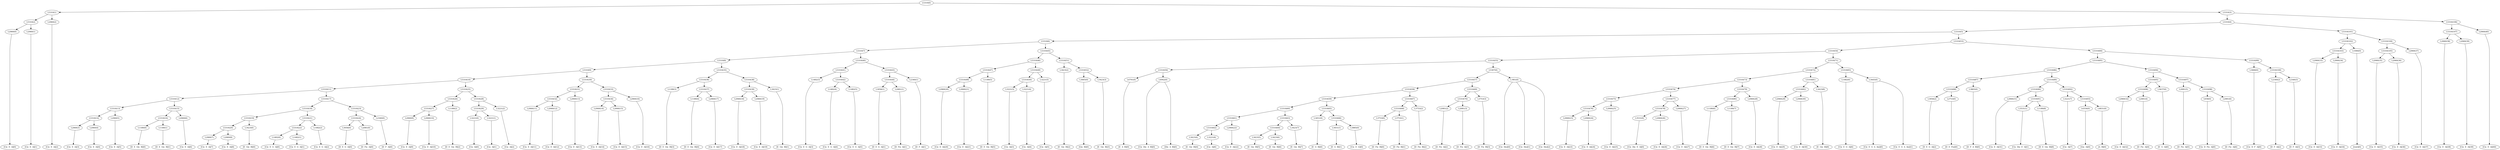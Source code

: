 digraph sample{
"L2060(0)"->"[Cis  E  A](0)"
"L2060(1)"->"[Cis  E  A](1)"
"L5310(2)"->"L2060(0)"
"L5310(2)"->"L2060(1)"
"L2060(2)"->"[Cis  E  A](2)"
"L5310(1)"->"L5310(2)"
"L5310(1)"->"L2060(2)"
"L2060(3)"->"[Cis  E  A](3)"
"L2060(4)"->"[Cis  E  A](4)"
"L5310(14)"->"L2060(3)"
"L5310(14)"->"L2060(4)"
"L2060(5)"->"[Cis  E  A](5)"
"L5310(13)"->"L5310(14)"
"L5310(13)"->"L2060(5)"
"L1180(0)"->"[D  E  Gis  B](0)"
"L1180(1)"->"[D  E  Gis  B](1)"
"L5310(16)"->"L1180(0)"
"L5310(16)"->"L1180(1)"
"L2060(6)"->"[Cis  E  A](6)"
"L5310(15)"->"L5310(16)"
"L5310(15)"->"L2060(6)"
"L5310(12)"->"L5310(13)"
"L5310(12)"->"L5310(15)"
"L2060(7)"->"[Cis  E  A](7)"
"L2060(8)"->"[Cis  E  A](8)"
"L5310(20)"->"L2060(7)"
"L5310(20)"->"L2060(8)"
"L3423(0)"->"[E  Gis  B](0)"
"L5310(19)"->"L5310(20)"
"L5310(19)"->"L3423(0)"
"L1482(0)"->"[Cis  E  G  A](0)"
"L1482(1)"->"[Cis  E  G  A](1)"
"L5310(22)"->"L1482(0)"
"L5310(22)"->"L1482(1)"
"L1482(2)"->"[Cis  E  G  A](2)"
"L5310(21)"->"L5310(22)"
"L5310(21)"->"L1482(2)"
"L5310(18)"->"L5310(19)"
"L5310(18)"->"L5310(21)"
"L3056(0)"->"[D  E  G  A](0)"
"L2081(0)"->"[D  Fis  A](0)"
"L5310(24)"->"L3056(0)"
"L5310(24)"->"L2081(0)"
"L2340(0)"->"[D  F  A](0)"
"L5310(23)"->"L5310(24)"
"L5310(23)"->"L2340(0)"
"L5310(17)"->"L5310(18)"
"L5310(17)"->"L5310(23)"
"L5310(11)"->"L5310(12)"
"L5310(11)"->"L5310(17)"
"L2060(9)"->"[Cis  E  A](9)"
"L2060(10)"->"[Cis  E  A](10)"
"L5310(27)"->"L2060(9)"
"L5310(27)"->"L2060(10)"
"L1180(2)"->"[D  E  Gis  B](2)"
"L5310(26)"->"L5310(27)"
"L5310(26)"->"L1180(2)"
"L3221(0)"->"[Cis  A](0)"
"L3221(1)"->"[Cis  A](1)"
"L5310(29)"->"L3221(0)"
"L5310(29)"->"L3221(1)"
"L3221(2)"->"[Cis  A](2)"
"L5310(28)"->"L5310(29)"
"L5310(28)"->"L3221(2)"
"L5310(25)"->"L5310(26)"
"L5310(25)"->"L5310(28)"
"L5310(10)"->"L5310(11)"
"L5310(10)"->"L5310(25)"
"L2060(11)"->"[Cis  E  A](11)"
"L2060(12)"->"[Cis  E  A](12)"
"L5310(32)"->"L2060(11)"
"L5310(32)"->"L2060(12)"
"L2060(13)"->"[Cis  E  A](13)"
"L5310(31)"->"L5310(32)"
"L5310(31)"->"L2060(13)"
"L2060(14)"->"[Cis  E  A](14)"
"L2060(15)"->"[Cis  E  A](15)"
"L5310(34)"->"L2060(14)"
"L5310(34)"->"L2060(15)"
"L2060(16)"->"[Cis  E  A](16)"
"L5310(33)"->"L5310(34)"
"L5310(33)"->"L2060(16)"
"L5310(30)"->"L5310(31)"
"L5310(30)"->"L5310(33)"
"L5310(9)"->"L5310(10)"
"L5310(9)"->"L5310(30)"
"L1180(3)"->"[D  E  Gis  B](3)"
"L1180(4)"->"[D  E  Gis  B](4)"
"L2060(17)"->"[Cis  E  A](17)"
"L5310(37)"->"L1180(4)"
"L5310(37)"->"L2060(17)"
"L5310(36)"->"L1180(3)"
"L5310(36)"->"L5310(37)"
"L2060(18)"->"[Cis  E  A](18)"
"L2060(19)"->"[Cis  E  A](19)"
"L5310(39)"->"L2060(18)"
"L5310(39)"->"L2060(19)"
"L3423(1)"->"[E  Gis  B](1)"
"L5310(38)"->"L5310(39)"
"L5310(38)"->"L3423(1)"
"L5310(35)"->"L5310(36)"
"L5310(35)"->"L5310(38)"
"L5310(8)"->"L5310(9)"
"L5310(8)"->"L5310(35)"
"L1482(3)"->"[Cis  E  G  A](3)"
"L1482(4)"->"[Cis  E  G  A](4)"
"L1482(5)"->"[Cis  E  G  A](5)"
"L5310(42)"->"L1482(4)"
"L5310(42)"->"L1482(5)"
"L5310(41)"->"L1482(3)"
"L5310(41)"->"L5310(42)"
"L3056(1)"->"[D  E  G  A](1)"
"L2081(1)"->"[D  Fis  A](1)"
"L5310(44)"->"L3056(1)"
"L5310(44)"->"L2081(1)"
"L2340(1)"->"[D  F  A](1)"
"L5310(43)"->"L5310(44)"
"L5310(43)"->"L2340(1)"
"L5310(40)"->"L5310(41)"
"L5310(40)"->"L5310(43)"
"L5310(7)"->"L5310(8)"
"L5310(7)"->"L5310(40)"
"L2060(20)"->"[Cis  E  A](20)"
"L2060(21)"->"[Cis  E  A](21)"
"L5310(48)"->"L2060(20)"
"L5310(48)"->"L2060(21)"
"L1180(5)"->"[D  E  Gis  B](5)"
"L5310(47)"->"L5310(48)"
"L5310(47)"->"L1180(5)"
"L3221(3)"->"[Cis  A](3)"
"L3221(4)"->"[Cis  A](4)"
"L5310(50)"->"L3221(3)"
"L5310(50)"->"L3221(4)"
"L3221(5)"->"[Cis  A](5)"
"L5310(49)"->"L5310(50)"
"L5310(49)"->"L3221(5)"
"L5310(46)"->"L5310(47)"
"L5310(46)"->"L5310(49)"
"L3423(2)"->"[E  Gis  B](2)"
"L3665(0)"->"[Gis  B](0)"
"L3423(3)"->"[E  Gis  B](3)"
"L5310(52)"->"L3665(0)"
"L5310(52)"->"L3423(3)"
"L5310(51)"->"L3423(2)"
"L5310(51)"->"L5310(52)"
"L5310(45)"->"L5310(46)"
"L5310(45)"->"L5310(51)"
"L5310(6)"->"L5310(7)"
"L5310(6)"->"L5310(45)"
"L4791(0)"->"[E  A  B](0)"
"L4942(0)"->"[Cis  Dis  A  B](0)"
"L4942(0)"->"[Dis  A  B](0)"
"L5310(56)"->"L4791(0)"
"L5310(56)"->"L4942(0)"
"L3423(4)"->"[E  Gis  B](4)"
"L3221(6)"->"[Cis  A](6)"
"L5310(62)"->"L3423(4)"
"L5310(62)"->"L3221(6)"
"L2060(22)"->"[Cis  E  A](22)"
"L5310(61)"->"L5310(62)"
"L5310(61)"->"L2060(22)"
"L3423(5)"->"[E  Gis  B](5)"
"L3423(6)"->"[E  Gis  B](6)"
"L5310(64)"->"L3423(5)"
"L5310(64)"->"L3423(6)"
"L3423(7)"->"[E  Gis  B](7)"
"L5310(63)"->"L5310(64)"
"L5310(63)"->"L3423(7)"
"L5310(60)"->"L5310(61)"
"L5310(60)"->"L5310(63)"
"L3451(0)"->"[E  G  B](0)"
"L3451(1)"->"[E  G  B](1)"
"L3885(0)"->"[Cis  E  G](0)"
"L5310(66)"->"L3451(1)"
"L5310(66)"->"L3885(0)"
"L5310(65)"->"L3451(0)"
"L5310(65)"->"L5310(66)"
"L5310(59)"->"L5310(60)"
"L5310(59)"->"L5310(65)"
"L3753(0)"->"[D  Fis  B](0)"
"L3753(1)"->"[D  Fis  B](1)"
"L5310(68)"->"L3753(0)"
"L5310(68)"->"L3753(1)"
"L3753(2)"->"[D  Fis  B](2)"
"L5310(67)"->"L5310(68)"
"L5310(67)"->"L3753(2)"
"L5310(58)"->"L5310(59)"
"L5310(58)"->"L5310(67)"
"L2081(2)"->"[D  Fis  A](2)"
"L2081(3)"->"[D  Fis  A](3)"
"L5310(70)"->"L2081(2)"
"L5310(70)"->"L2081(3)"
"L3753(3)"->"[D  Fis  B](3)"
"L5310(69)"->"L5310(70)"
"L5310(69)"->"L3753(3)"
"L5310(57)"->"L5310(58)"
"L5310(57)"->"L5310(69)"
"L-901(0)"->"[Cis  Dis](0)"
"L-901(0)"->"[Cis  Dis](1)"
"L-901(0)"->"[Cis  Dis](2)"
"L5307(0)"->"L5310(57)"
"L5307(0)"->"L-901(0)"
"L5310(55)"->"L5310(56)"
"L5310(55)"->"L5307(0)"
"L2060(23)"->"[Cis  E  A](23)"
"L2060(24)"->"[Cis  E  A](24)"
"L5310(76)"->"L2060(23)"
"L5310(76)"->"L2060(24)"
"L2060(25)"->"[Cis  E  A](25)"
"L5310(75)"->"L5310(76)"
"L5310(75)"->"L2060(25)"
"L3531(0)"->"[Cis  Dis  E  A](0)"
"L2060(26)"->"[Cis  E  A](26)"
"L5310(78)"->"L3531(0)"
"L5310(78)"->"L2060(26)"
"L2060(27)"->"[Cis  E  A](27)"
"L5310(77)"->"L5310(78)"
"L5310(77)"->"L2060(27)"
"L5310(74)"->"L5310(75)"
"L5310(74)"->"L5310(77)"
"L1180(6)"->"[D  E  Gis  B](6)"
"L1180(7)"->"[D  E  Gis  B](7)"
"L5310(80)"->"L1180(6)"
"L5310(80)"->"L1180(7)"
"L2060(28)"->"[Cis  E  A](28)"
"L5310(79)"->"L5310(80)"
"L5310(79)"->"L2060(28)"
"L5310(73)"->"L5310(74)"
"L5310(73)"->"L5310(79)"
"L2060(29)"->"[Cis  E  A](29)"
"L2060(30)"->"[Cis  E  A](30)"
"L5310(82)"->"L2060(29)"
"L5310(82)"->"L2060(30)"
"L3423(8)"->"[E  Gis  B](8)"
"L5310(81)"->"L5310(82)"
"L5310(81)"->"L3423(8)"
"L5310(72)"->"L5310(73)"
"L5310(72)"->"L5310(81)"
"L1482(6)"->"[Cis  E  G  A](6)"
"L3445(0)"->"[Cis  E  G  A  Ais](0)"
"L3445(0)"->"[Cis  E  G  A  Ais](1)"
"L5310(83)"->"L1482(6)"
"L5310(83)"->"L3445(0)"
"L5310(71)"->"L5310(72)"
"L5310(71)"->"L5310(83)"
"L5310(54)"->"L5310(55)"
"L5310(54)"->"L5310(71)"
"L3056(2)"->"[D  E  G  A](2)"
"L2753(0)"->"[D  E  Fis](0)"
"L5310(88)"->"L3056(2)"
"L5310(88)"->"L2753(0)"
"L3865(0)"->"[D  F  A  B](0)"
"L5310(87)"->"L5310(88)"
"L5310(87)"->"L3865(0)"
"L2060(31)"->"[Cis  E  A](31)"
"L3531(1)"->"[Cis  Dis  E  A](1)"
"L1180(8)"->"[D  E  Gis  B](8)"
"L5310(91)"->"L3531(1)"
"L5310(91)"->"L1180(8)"
"L5310(90)"->"L2060(31)"
"L5310(90)"->"L5310(91)"
"L3221(7)"->"[Cis  A](7)"
"L4354(0)"->"[Gis  A](0)"
"L4831(0)"->"[A  B](0)"
"L5310(93)"->"L4354(0)"
"L5310(93)"->"L4831(0)"
"L5310(92)"->"L3221(7)"
"L5310(92)"->"L5310(93)"
"L5310(89)"->"L5310(90)"
"L5310(89)"->"L5310(92)"
"L5310(86)"->"L5310(87)"
"L5310(86)"->"L5310(89)"
"L2060(32)"->"[Cis  E  A](32)"
"L2081(4)"->"[D  Fis  A](4)"
"L5310(96)"->"L2060(32)"
"L5310(96)"->"L2081(4)"
"L3637(0)"->"[E  G  A](0)"
"L5310(95)"->"L5310(96)"
"L5310(95)"->"L3637(0)"
"L2081(5)"->"[D  Fis  A](5)"
"L658(0)"->"[Cis  D  Fis  A](0)"
"L2081(6)"->"[D  Fis  A](6)"
"L5310(98)"->"L658(0)"
"L5310(98)"->"L2081(6)"
"L5310(97)"->"L2081(5)"
"L5310(97)"->"L5310(98)"
"L5310(94)"->"L5310(95)"
"L5310(94)"->"L5310(97)"
"L5310(85)"->"L5310(86)"
"L5310(85)"->"L5310(94)"
"L3666(0)"->"[Cis  D  F  A](0)"
"L2340(2)"->"[D  F  A](2)"
"L2340(3)"->"[D  F  A](3)"
"L5310(100)"->"L2340(2)"
"L5310(100)"->"L2340(3)"
"L5310(99)"->"L3666(0)"
"L5310(99)"->"L5310(100)"
"L5310(84)"->"L5310(85)"
"L5310(84)"->"L5310(99)"
"L5310(53)"->"L5310(54)"
"L5310(53)"->"L5310(84)"
"L5310(5)"->"L5310(6)"
"L5310(5)"->"L5310(53)"
"L2060(33)"->"[Cis  E  A](33)"
"L2060(34)"->"[Cis  E  A](34)"
"L5310(103)"->"L2060(33)"
"L5310(103)"->"L2060(34)"
"L1084(0)"->"[rest](0)"
"L5310(102)"->"L5310(103)"
"L5310(102)"->"L1084(0)"
"L2060(35)"->"[Cis  E  A](35)"
"L2060(36)"->"[Cis  E  A](36)"
"L5310(105)"->"L2060(35)"
"L5310(105)"->"L2060(36)"
"L2060(37)"->"[Cis  E  A](37)"
"L5310(104)"->"L5310(105)"
"L5310(104)"->"L2060(37)"
"L5310(101)"->"L5310(102)"
"L5310(101)"->"L5310(104)"
"L5310(4)"->"L5310(5)"
"L5310(4)"->"L5310(101)"
"L2060(38)"->"[Cis  E  A](38)"
"L2060(39)"->"[Cis  E  A](39)"
"L5310(107)"->"L2060(38)"
"L5310(107)"->"L2060(39)"
"L2060(40)"->"[Cis  E  A](40)"
"L5310(106)"->"L5310(107)"
"L5310(106)"->"L2060(40)"
"L5310(3)"->"L5310(4)"
"L5310(3)"->"L5310(106)"
"L5310(0)"->"L5310(1)"
"L5310(0)"->"L5310(3)"
{rank = min; "L5310(0)"}
{rank = same; "L5310(1)"; "L5310(3)";}
{rank = same; "L5310(2)"; "L2060(2)"; "L5310(4)"; "L5310(106)";}
{rank = same; "L2060(0)"; "L2060(1)"; "L5310(5)"; "L5310(101)"; "L5310(107)"; "L2060(40)";}
{rank = same; "L5310(6)"; "L5310(53)"; "L5310(102)"; "L5310(104)"; "L2060(38)"; "L2060(39)";}
{rank = same; "L5310(7)"; "L5310(45)"; "L5310(54)"; "L5310(84)"; "L5310(103)"; "L1084(0)"; "L5310(105)"; "L2060(37)";}
{rank = same; "L5310(8)"; "L5310(40)"; "L5310(46)"; "L5310(51)"; "L5310(55)"; "L5310(71)"; "L5310(85)"; "L5310(99)"; "L2060(33)"; "L2060(34)"; "L2060(35)"; "L2060(36)";}
{rank = same; "L5310(9)"; "L5310(35)"; "L5310(41)"; "L5310(43)"; "L5310(47)"; "L5310(49)"; "L3423(2)"; "L5310(52)"; "L5310(56)"; "L5307(0)"; "L5310(72)"; "L5310(83)"; "L5310(86)"; "L5310(94)"; "L3666(0)"; "L5310(100)";}
{rank = same; "L5310(10)"; "L5310(30)"; "L5310(36)"; "L5310(38)"; "L1482(3)"; "L5310(42)"; "L5310(44)"; "L2340(1)"; "L5310(48)"; "L1180(5)"; "L5310(50)"; "L3221(5)"; "L3665(0)"; "L3423(3)"; "L4791(0)"; "L4942(0)"; "L5310(57)"; "L-901(0)"; "L5310(73)"; "L5310(81)"; "L1482(6)"; "L3445(0)"; "L5310(87)"; "L5310(89)"; "L5310(95)"; "L5310(97)"; "L2340(2)"; "L2340(3)";}
{rank = same; "L5310(11)"; "L5310(25)"; "L5310(31)"; "L5310(33)"; "L1180(3)"; "L5310(37)"; "L5310(39)"; "L3423(1)"; "L1482(4)"; "L1482(5)"; "L3056(1)"; "L2081(1)"; "L2060(20)"; "L2060(21)"; "L3221(3)"; "L3221(4)"; "L5310(58)"; "L5310(69)"; "L5310(74)"; "L5310(79)"; "L5310(82)"; "L3423(8)"; "L5310(88)"; "L3865(0)"; "L5310(90)"; "L5310(92)"; "L5310(96)"; "L3637(0)"; "L2081(5)"; "L5310(98)";}
{rank = same; "L5310(12)"; "L5310(17)"; "L5310(26)"; "L5310(28)"; "L5310(32)"; "L2060(13)"; "L5310(34)"; "L2060(16)"; "L1180(4)"; "L2060(17)"; "L2060(18)"; "L2060(19)"; "L5310(59)"; "L5310(67)"; "L5310(70)"; "L3753(3)"; "L5310(75)"; "L5310(77)"; "L5310(80)"; "L2060(28)"; "L2060(29)"; "L2060(30)"; "L3056(2)"; "L2753(0)"; "L2060(31)"; "L5310(91)"; "L3221(7)"; "L5310(93)"; "L2060(32)"; "L2081(4)"; "L658(0)"; "L2081(6)";}
{rank = same; "L5310(13)"; "L5310(15)"; "L5310(18)"; "L5310(23)"; "L5310(27)"; "L1180(2)"; "L5310(29)"; "L3221(2)"; "L2060(11)"; "L2060(12)"; "L2060(14)"; "L2060(15)"; "L5310(60)"; "L5310(65)"; "L5310(68)"; "L3753(2)"; "L2081(2)"; "L2081(3)"; "L5310(76)"; "L2060(25)"; "L5310(78)"; "L2060(27)"; "L1180(6)"; "L1180(7)"; "L3531(1)"; "L1180(8)"; "L4354(0)"; "L4831(0)";}
{rank = same; "L5310(14)"; "L2060(5)"; "L5310(16)"; "L2060(6)"; "L5310(19)"; "L5310(21)"; "L5310(24)"; "L2340(0)"; "L2060(9)"; "L2060(10)"; "L3221(0)"; "L3221(1)"; "L5310(61)"; "L5310(63)"; "L3451(0)"; "L5310(66)"; "L3753(0)"; "L3753(1)"; "L2060(23)"; "L2060(24)"; "L3531(0)"; "L2060(26)";}
{rank = same; "L2060(3)"; "L2060(4)"; "L1180(0)"; "L1180(1)"; "L5310(20)"; "L3423(0)"; "L5310(22)"; "L1482(2)"; "L3056(0)"; "L2081(0)"; "L5310(62)"; "L2060(22)"; "L5310(64)"; "L3423(7)"; "L3451(1)"; "L3885(0)";}
{rank = same; "L2060(7)"; "L2060(8)"; "L1482(0)"; "L1482(1)"; "L3423(4)"; "L3221(6)"; "L3423(5)"; "L3423(6)";}
{rank = max; "[A  B](0)"; "[Cis  A](0)"; "[Cis  A](1)"; "[Cis  A](2)"; "[Cis  A](3)"; "[Cis  A](4)"; "[Cis  A](5)"; "[Cis  A](6)"; "[Cis  A](7)"; "[Cis  D  F  A](0)"; "[Cis  D  Fis  A](0)"; "[Cis  Dis  A  B](0)"; "[Cis  Dis  E  A](0)"; "[Cis  Dis  E  A](1)"; "[Cis  Dis](0)"; "[Cis  Dis](1)"; "[Cis  Dis](2)"; "[Cis  E  A](0)"; "[Cis  E  A](1)"; "[Cis  E  A](10)"; "[Cis  E  A](11)"; "[Cis  E  A](12)"; "[Cis  E  A](13)"; "[Cis  E  A](14)"; "[Cis  E  A](15)"; "[Cis  E  A](16)"; "[Cis  E  A](17)"; "[Cis  E  A](18)"; "[Cis  E  A](19)"; "[Cis  E  A](2)"; "[Cis  E  A](20)"; "[Cis  E  A](21)"; "[Cis  E  A](22)"; "[Cis  E  A](23)"; "[Cis  E  A](24)"; "[Cis  E  A](25)"; "[Cis  E  A](26)"; "[Cis  E  A](27)"; "[Cis  E  A](28)"; "[Cis  E  A](29)"; "[Cis  E  A](3)"; "[Cis  E  A](30)"; "[Cis  E  A](31)"; "[Cis  E  A](32)"; "[Cis  E  A](33)"; "[Cis  E  A](34)"; "[Cis  E  A](35)"; "[Cis  E  A](36)"; "[Cis  E  A](37)"; "[Cis  E  A](38)"; "[Cis  E  A](39)"; "[Cis  E  A](4)"; "[Cis  E  A](40)"; "[Cis  E  A](5)"; "[Cis  E  A](6)"; "[Cis  E  A](7)"; "[Cis  E  A](8)"; "[Cis  E  A](9)"; "[Cis  E  G  A  Ais](0)"; "[Cis  E  G  A  Ais](1)"; "[Cis  E  G  A](0)"; "[Cis  E  G  A](1)"; "[Cis  E  G  A](2)"; "[Cis  E  G  A](3)"; "[Cis  E  G  A](4)"; "[Cis  E  G  A](5)"; "[Cis  E  G  A](6)"; "[Cis  E  G](0)"; "[D  E  Fis](0)"; "[D  E  G  A](0)"; "[D  E  G  A](1)"; "[D  E  G  A](2)"; "[D  E  Gis  B](0)"; "[D  E  Gis  B](1)"; "[D  E  Gis  B](2)"; "[D  E  Gis  B](3)"; "[D  E  Gis  B](4)"; "[D  E  Gis  B](5)"; "[D  E  Gis  B](6)"; "[D  E  Gis  B](7)"; "[D  E  Gis  B](8)"; "[D  F  A  B](0)"; "[D  F  A](0)"; "[D  F  A](1)"; "[D  F  A](2)"; "[D  F  A](3)"; "[D  Fis  A](0)"; "[D  Fis  A](1)"; "[D  Fis  A](2)"; "[D  Fis  A](3)"; "[D  Fis  A](4)"; "[D  Fis  A](5)"; "[D  Fis  A](6)"; "[D  Fis  B](0)"; "[D  Fis  B](1)"; "[D  Fis  B](2)"; "[D  Fis  B](3)"; "[Dis  A  B](0)"; "[E  A  B](0)"; "[E  G  A](0)"; "[E  G  B](0)"; "[E  G  B](1)"; "[E  Gis  B](0)"; "[E  Gis  B](1)"; "[E  Gis  B](2)"; "[E  Gis  B](3)"; "[E  Gis  B](4)"; "[E  Gis  B](5)"; "[E  Gis  B](6)"; "[E  Gis  B](7)"; "[E  Gis  B](8)"; "[Gis  A](0)"; "[Gis  B](0)"; "[rest](0)";}
}